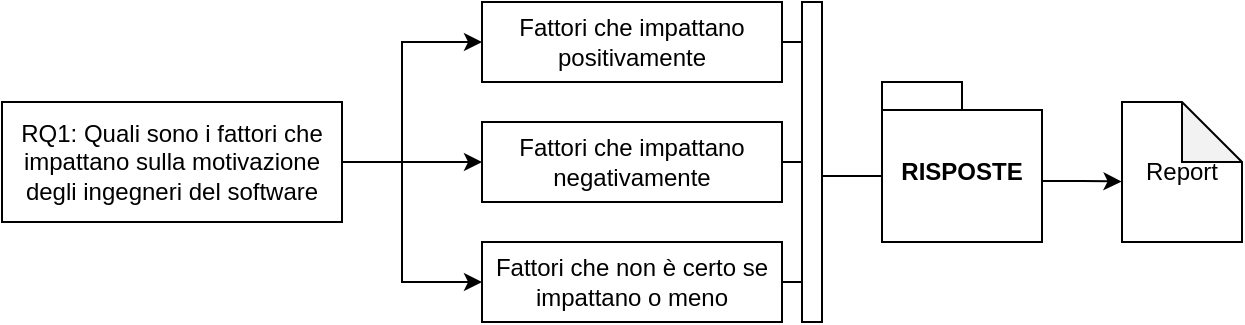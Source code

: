 <mxfile version="24.3.1" type="device">
  <diagram name="Pagina-1" id="7Oa-aXNxen-dVgEFtfnv">
    <mxGraphModel dx="378" dy="212" grid="1" gridSize="10" guides="1" tooltips="1" connect="1" arrows="1" fold="1" page="1" pageScale="1" pageWidth="827" pageHeight="1169" math="0" shadow="0">
      <root>
        <mxCell id="0" />
        <mxCell id="1" parent="0" />
        <mxCell id="1dOGnztXJo5YRSoAIEBX-5" style="edgeStyle=orthogonalEdgeStyle;rounded=0;orthogonalLoop=1;jettySize=auto;html=1;exitX=1;exitY=0.5;exitDx=0;exitDy=0;entryX=0;entryY=0.5;entryDx=0;entryDy=0;" edge="1" parent="1" source="1dOGnztXJo5YRSoAIEBX-1" target="1dOGnztXJo5YRSoAIEBX-2">
          <mxGeometry relative="1" as="geometry">
            <Array as="points">
              <mxPoint x="280" y="120" />
              <mxPoint x="280" y="60" />
            </Array>
          </mxGeometry>
        </mxCell>
        <mxCell id="1dOGnztXJo5YRSoAIEBX-6" style="edgeStyle=orthogonalEdgeStyle;rounded=0;orthogonalLoop=1;jettySize=auto;html=1;exitX=1;exitY=0.5;exitDx=0;exitDy=0;entryX=0;entryY=0.5;entryDx=0;entryDy=0;" edge="1" parent="1" source="1dOGnztXJo5YRSoAIEBX-1" target="1dOGnztXJo5YRSoAIEBX-3">
          <mxGeometry relative="1" as="geometry" />
        </mxCell>
        <mxCell id="1dOGnztXJo5YRSoAIEBX-7" style="edgeStyle=orthogonalEdgeStyle;rounded=0;orthogonalLoop=1;jettySize=auto;html=1;exitX=1;exitY=0.5;exitDx=0;exitDy=0;entryX=0;entryY=0.5;entryDx=0;entryDy=0;" edge="1" parent="1" source="1dOGnztXJo5YRSoAIEBX-1" target="1dOGnztXJo5YRSoAIEBX-4">
          <mxGeometry relative="1" as="geometry">
            <Array as="points">
              <mxPoint x="280" y="120" />
              <mxPoint x="280" y="180" />
            </Array>
          </mxGeometry>
        </mxCell>
        <mxCell id="1dOGnztXJo5YRSoAIEBX-1" value="RQ1: Quali sono i fattori che impattano sulla motivazione degli ingegneri del software" style="rounded=0;whiteSpace=wrap;html=1;" vertex="1" parent="1">
          <mxGeometry x="80" y="90" width="170" height="60" as="geometry" />
        </mxCell>
        <mxCell id="1dOGnztXJo5YRSoAIEBX-2" value="Fattori che impattano positivamente" style="rounded=0;whiteSpace=wrap;html=1;" vertex="1" parent="1">
          <mxGeometry x="320" y="40" width="150" height="40" as="geometry" />
        </mxCell>
        <mxCell id="1dOGnztXJo5YRSoAIEBX-3" value="Fattori che impattano negativamente" style="rounded=0;whiteSpace=wrap;html=1;" vertex="1" parent="1">
          <mxGeometry x="320" y="100" width="150" height="40" as="geometry" />
        </mxCell>
        <mxCell id="1dOGnztXJo5YRSoAIEBX-4" value="Fattori che non è certo se impattano o meno" style="rounded=0;whiteSpace=wrap;html=1;" vertex="1" parent="1">
          <mxGeometry x="320" y="160" width="150" height="40" as="geometry" />
        </mxCell>
        <mxCell id="1dOGnztXJo5YRSoAIEBX-22" style="edgeStyle=orthogonalEdgeStyle;rounded=0;orthogonalLoop=1;jettySize=auto;html=1;exitX=0.993;exitY=0.619;exitDx=0;exitDy=0;exitPerimeter=0;entryX=-0.004;entryY=0.568;entryDx=0;entryDy=0;entryPerimeter=0;" edge="1" parent="1" source="1dOGnztXJo5YRSoAIEBX-8" target="1dOGnztXJo5YRSoAIEBX-20">
          <mxGeometry relative="1" as="geometry" />
        </mxCell>
        <mxCell id="1dOGnztXJo5YRSoAIEBX-8" value="RISPOSTE" style="shape=folder;fontStyle=1;spacingTop=10;tabWidth=40;tabHeight=14;tabPosition=left;html=1;whiteSpace=wrap;" vertex="1" parent="1">
          <mxGeometry x="520" y="80" width="80" height="80" as="geometry" />
        </mxCell>
        <mxCell id="1dOGnztXJo5YRSoAIEBX-13" value="" style="html=1;points=[[0,0,0,0,5],[0,1,0,0,-5],[1,0,0,0,5],[1,1,0,0,-5]];perimeter=orthogonalPerimeter;outlineConnect=0;targetShapes=umlLifeline;portConstraint=eastwest;newEdgeStyle={&quot;curved&quot;:0,&quot;rounded&quot;:0};" vertex="1" parent="1">
          <mxGeometry x="480" y="40" width="10" height="160" as="geometry" />
        </mxCell>
        <mxCell id="1dOGnztXJo5YRSoAIEBX-16" value="" style="endArrow=none;html=1;rounded=0;entryX=1;entryY=0.5;entryDx=0;entryDy=0;" edge="1" parent="1" source="1dOGnztXJo5YRSoAIEBX-13" target="1dOGnztXJo5YRSoAIEBX-2">
          <mxGeometry width="50" height="50" relative="1" as="geometry">
            <mxPoint x="400" y="130" as="sourcePoint" />
            <mxPoint x="450" y="80" as="targetPoint" />
          </mxGeometry>
        </mxCell>
        <mxCell id="1dOGnztXJo5YRSoAIEBX-17" value="" style="endArrow=none;html=1;rounded=0;entryX=1;entryY=0.5;entryDx=0;entryDy=0;" edge="1" parent="1" source="1dOGnztXJo5YRSoAIEBX-13" target="1dOGnztXJo5YRSoAIEBX-3">
          <mxGeometry width="50" height="50" relative="1" as="geometry">
            <mxPoint x="400" y="130" as="sourcePoint" />
            <mxPoint x="450" y="80" as="targetPoint" />
          </mxGeometry>
        </mxCell>
        <mxCell id="1dOGnztXJo5YRSoAIEBX-18" value="" style="endArrow=none;html=1;rounded=0;entryX=1;entryY=0.5;entryDx=0;entryDy=0;" edge="1" parent="1" source="1dOGnztXJo5YRSoAIEBX-13" target="1dOGnztXJo5YRSoAIEBX-4">
          <mxGeometry width="50" height="50" relative="1" as="geometry">
            <mxPoint x="400" y="170" as="sourcePoint" />
            <mxPoint x="450" y="120" as="targetPoint" />
          </mxGeometry>
        </mxCell>
        <mxCell id="1dOGnztXJo5YRSoAIEBX-19" value="" style="endArrow=none;html=1;rounded=0;exitX=0;exitY=0;exitDx=0;exitDy=47;exitPerimeter=0;" edge="1" parent="1" source="1dOGnztXJo5YRSoAIEBX-8" target="1dOGnztXJo5YRSoAIEBX-13">
          <mxGeometry width="50" height="50" relative="1" as="geometry">
            <mxPoint x="370" y="150" as="sourcePoint" />
            <mxPoint x="420" y="100" as="targetPoint" />
          </mxGeometry>
        </mxCell>
        <mxCell id="1dOGnztXJo5YRSoAIEBX-20" value="Report" style="shape=note;whiteSpace=wrap;html=1;backgroundOutline=1;darkOpacity=0.05;" vertex="1" parent="1">
          <mxGeometry x="640" y="90" width="60" height="70" as="geometry" />
        </mxCell>
      </root>
    </mxGraphModel>
  </diagram>
</mxfile>
